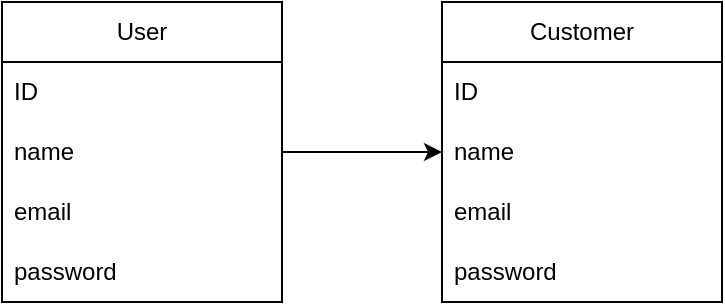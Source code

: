 <mxfile version="20.7.4" type="github">
  <diagram id="3THF8AHF86KwOt_dSBht" name="Página-1">
    <mxGraphModel dx="880" dy="447" grid="1" gridSize="10" guides="1" tooltips="1" connect="1" arrows="1" fold="1" page="1" pageScale="1" pageWidth="827" pageHeight="1169" math="0" shadow="0">
      <root>
        <mxCell id="0" />
        <mxCell id="1" parent="0" />
        <mxCell id="ilpA27uDQMiAP0xbMDra-12" value="" style="edgeStyle=orthogonalEdgeStyle;rounded=0;orthogonalLoop=1;jettySize=auto;html=1;" edge="1" parent="1" source="ilpA27uDQMiAP0xbMDra-2" target="ilpA27uDQMiAP0xbMDra-7">
          <mxGeometry relative="1" as="geometry" />
        </mxCell>
        <mxCell id="ilpA27uDQMiAP0xbMDra-2" value="User" style="swimlane;fontStyle=0;childLayout=stackLayout;horizontal=1;startSize=30;horizontalStack=0;resizeParent=1;resizeParentMax=0;resizeLast=0;collapsible=1;marginBottom=0;whiteSpace=wrap;html=1;" vertex="1" parent="1">
          <mxGeometry x="50" y="80" width="140" height="150" as="geometry" />
        </mxCell>
        <mxCell id="ilpA27uDQMiAP0xbMDra-3" value="ID" style="text;strokeColor=none;fillColor=none;align=left;verticalAlign=middle;spacingLeft=4;spacingRight=4;overflow=hidden;points=[[0,0.5],[1,0.5]];portConstraint=eastwest;rotatable=0;whiteSpace=wrap;html=1;" vertex="1" parent="ilpA27uDQMiAP0xbMDra-2">
          <mxGeometry y="30" width="140" height="30" as="geometry" />
        </mxCell>
        <mxCell id="ilpA27uDQMiAP0xbMDra-6" value="name" style="text;strokeColor=none;fillColor=none;align=left;verticalAlign=middle;spacingLeft=4;spacingRight=4;overflow=hidden;points=[[0,0.5],[1,0.5]];portConstraint=eastwest;rotatable=0;whiteSpace=wrap;html=1;" vertex="1" parent="ilpA27uDQMiAP0xbMDra-2">
          <mxGeometry y="60" width="140" height="30" as="geometry" />
        </mxCell>
        <mxCell id="ilpA27uDQMiAP0xbMDra-4" value="email" style="text;strokeColor=none;fillColor=none;align=left;verticalAlign=middle;spacingLeft=4;spacingRight=4;overflow=hidden;points=[[0,0.5],[1,0.5]];portConstraint=eastwest;rotatable=0;whiteSpace=wrap;html=1;" vertex="1" parent="ilpA27uDQMiAP0xbMDra-2">
          <mxGeometry y="90" width="140" height="30" as="geometry" />
        </mxCell>
        <mxCell id="ilpA27uDQMiAP0xbMDra-5" value="password" style="text;strokeColor=none;fillColor=none;align=left;verticalAlign=middle;spacingLeft=4;spacingRight=4;overflow=hidden;points=[[0,0.5],[1,0.5]];portConstraint=eastwest;rotatable=0;whiteSpace=wrap;html=1;" vertex="1" parent="ilpA27uDQMiAP0xbMDra-2">
          <mxGeometry y="120" width="140" height="30" as="geometry" />
        </mxCell>
        <mxCell id="ilpA27uDQMiAP0xbMDra-7" value="Customer" style="swimlane;fontStyle=0;childLayout=stackLayout;horizontal=1;startSize=30;horizontalStack=0;resizeParent=1;resizeParentMax=0;resizeLast=0;collapsible=1;marginBottom=0;whiteSpace=wrap;html=1;" vertex="1" parent="1">
          <mxGeometry x="270" y="80" width="140" height="150" as="geometry" />
        </mxCell>
        <mxCell id="ilpA27uDQMiAP0xbMDra-8" value="ID" style="text;strokeColor=none;fillColor=none;align=left;verticalAlign=middle;spacingLeft=4;spacingRight=4;overflow=hidden;points=[[0,0.5],[1,0.5]];portConstraint=eastwest;rotatable=0;whiteSpace=wrap;html=1;" vertex="1" parent="ilpA27uDQMiAP0xbMDra-7">
          <mxGeometry y="30" width="140" height="30" as="geometry" />
        </mxCell>
        <mxCell id="ilpA27uDQMiAP0xbMDra-9" value="name" style="text;strokeColor=none;fillColor=none;align=left;verticalAlign=middle;spacingLeft=4;spacingRight=4;overflow=hidden;points=[[0,0.5],[1,0.5]];portConstraint=eastwest;rotatable=0;whiteSpace=wrap;html=1;" vertex="1" parent="ilpA27uDQMiAP0xbMDra-7">
          <mxGeometry y="60" width="140" height="30" as="geometry" />
        </mxCell>
        <mxCell id="ilpA27uDQMiAP0xbMDra-10" value="email" style="text;strokeColor=none;fillColor=none;align=left;verticalAlign=middle;spacingLeft=4;spacingRight=4;overflow=hidden;points=[[0,0.5],[1,0.5]];portConstraint=eastwest;rotatable=0;whiteSpace=wrap;html=1;" vertex="1" parent="ilpA27uDQMiAP0xbMDra-7">
          <mxGeometry y="90" width="140" height="30" as="geometry" />
        </mxCell>
        <mxCell id="ilpA27uDQMiAP0xbMDra-11" value="password" style="text;strokeColor=none;fillColor=none;align=left;verticalAlign=middle;spacingLeft=4;spacingRight=4;overflow=hidden;points=[[0,0.5],[1,0.5]];portConstraint=eastwest;rotatable=0;whiteSpace=wrap;html=1;" vertex="1" parent="ilpA27uDQMiAP0xbMDra-7">
          <mxGeometry y="120" width="140" height="30" as="geometry" />
        </mxCell>
      </root>
    </mxGraphModel>
  </diagram>
</mxfile>
